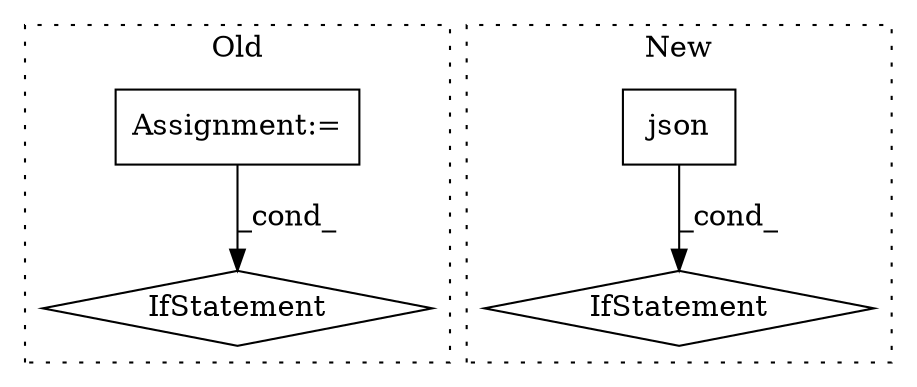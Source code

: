 digraph G {
subgraph cluster0 {
1 [label="IfStatement" a="25" s="4365,4391" l="4,2" shape="diamond"];
4 [label="Assignment:=" a="7" s="4304" l="1" shape="box"];
label = "Old";
style="dotted";
}
subgraph cluster1 {
2 [label="json" a="32" s="3848" l="6" shape="box"];
3 [label="IfStatement" a="25" s="4587,4617" l="4,2" shape="diamond"];
label = "New";
style="dotted";
}
2 -> 3 [label="_cond_"];
4 -> 1 [label="_cond_"];
}